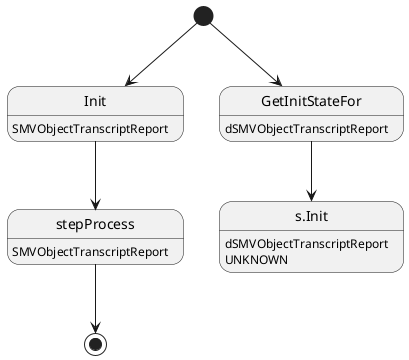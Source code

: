 @startuml
state "Init" as T01_S001
T01_S001 : SMVObjectTranscriptReport
[*] --> T01_S001
T01_S001 --> T01_S002
state "stepProcess" as T01_S002
T01_S002 : SMVObjectTranscriptReport
T01_S002 --> [*]
state "GetInitStateFor" as T00_S001
T00_S001 : dSMVObjectTranscriptReport
[*] --> T00_S001
state "s.Init" as T00_U001
T00_U001 : dSMVObjectTranscriptReport
T00_U001 : UNKNOWN 
T00_S001 --> T00_U001
@enduml
